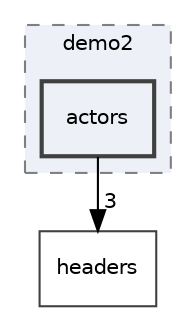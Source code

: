 digraph "games/game/maps/demo2/actors"
{
 // LATEX_PDF_SIZE
  edge [fontname="Helvetica",fontsize="10",labelfontname="Helvetica",labelfontsize="10"];
  node [fontname="Helvetica",fontsize="10",shape=record];
  compound=true
  subgraph clusterdir_c8845e8446aeb33ca77100ace79dd98d {
    graph [ bgcolor="#edf0f7", pencolor="grey50", style="filled,dashed,", label="demo2", fontname="Helvetica", fontsize="10", URL="dir_c8845e8446aeb33ca77100ace79dd98d.html"]
  dir_727f12603883f4300d3a99bb2cf8046f [shape=box, label="actors", style="filled,bold,", fillcolor="#edf0f7", color="grey25", URL="dir_727f12603883f4300d3a99bb2cf8046f.html"];
  }
  dir_7f57b1e41c5acd0e859ae5f3a2b075a9 [shape=box, label="headers", style="", fillcolor="#edf0f7", color="grey25", URL="dir_7f57b1e41c5acd0e859ae5f3a2b075a9.html"];
  dir_727f12603883f4300d3a99bb2cf8046f->dir_7f57b1e41c5acd0e859ae5f3a2b075a9 [headlabel="3", labeldistance=1.5 headhref="dir_000001_000009.html"];
}
